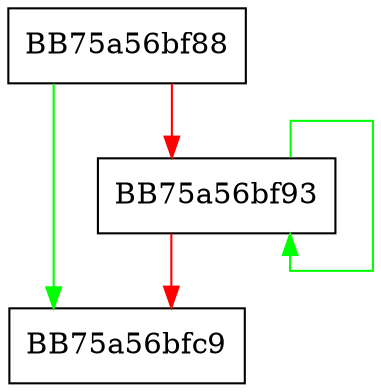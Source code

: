 digraph ArrayToLowerString {
  node [shape="box"];
  graph [splines=ortho];
  BB75a56bf88 -> BB75a56bfc9 [color="green"];
  BB75a56bf88 -> BB75a56bf93 [color="red"];
  BB75a56bf93 -> BB75a56bf93 [color="green"];
  BB75a56bf93 -> BB75a56bfc9 [color="red"];
}